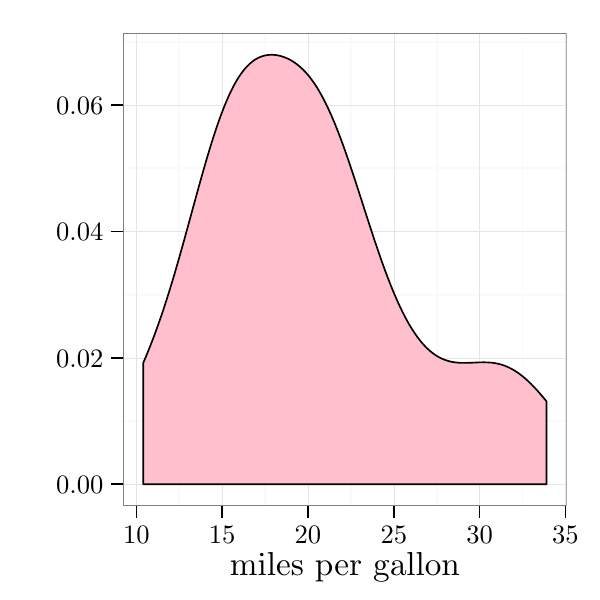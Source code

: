% Created by tikzDevice version 0.7.0 on 2014-02-17 10:56:21
% !TEX encoding = UTF-8 Unicode
\documentclass{article}
\nonstopmode

\usepackage{tikz}

\usepackage[active,tightpage,psfixbb]{preview}

\PreviewEnvironment{pgfpicture}

\setlength\PreviewBorder{0pt}

\newcommand{\SweaveOpts}[1]{}  % do not interfere with LaTeX
\newcommand{\SweaveInput}[1]{} % because they are not real TeX commands
\newcommand{\Sexpr}[1]{}       % will only be parsed by R


\usepackage{hyperref}
\usepackage{geometry}[0.5in]
\usepackage{amsthm}
\newtheorem{rexample}{R Example}[section]
\newtheorem{GIT}{GIT Example}[section]

\title{Using the Example Environment with \textbf{knitr}}
\author{Alan's Modifications and Notes}

\begin{document}

\begin{tikzpicture}[x=1pt,y=1pt]
\definecolor[named]{fillColor}{rgb}{1.00,1.00,1.00}
\path[use as bounding box,fill=fillColor,fill opacity=0.00] (0,0) rectangle (216.81,216.81);
\begin{scope}
\path[clip] (  0.00,  0.00) rectangle (216.81,216.81);
\definecolor[named]{drawColor}{rgb}{1.00,1.00,1.00}
\definecolor[named]{fillColor}{rgb}{1.00,1.00,1.00}

\path[draw=drawColor,line width= 0.6pt,line join=round,line cap=round,fill=fillColor] ( -0.00,  0.00) rectangle (216.81,216.81);
\end{scope}
\begin{scope}
\path[clip] ( 44.49, 34.03) rectangle (204.76,204.77);
\definecolor[named]{fillColor}{rgb}{1.00,1.00,1.00}

\path[fill=fillColor] ( 44.49, 34.03) rectangle (204.76,204.77);
\definecolor[named]{drawColor}{rgb}{0.98,0.98,0.98}

\path[draw=drawColor,line width= 0.6pt,line join=round] ( 44.49, 64.64) --
	(204.76, 64.64);

\path[draw=drawColor,line width= 0.6pt,line join=round] ( 44.49,110.32) --
	(204.76,110.32);

\path[draw=drawColor,line width= 0.6pt,line join=round] ( 44.49,156.00) --
	(204.76,156.00);

\path[draw=drawColor,line width= 0.6pt,line join=round] ( 44.49,201.68) --
	(204.76,201.68);

\path[draw=drawColor,line width= 0.6pt,line join=round] ( 64.79, 34.03) --
	( 64.79,204.77);

\path[draw=drawColor,line width= 0.6pt,line join=round] ( 95.79, 34.03) --
	( 95.79,204.77);

\path[draw=drawColor,line width= 0.6pt,line join=round] (126.80, 34.03) --
	(126.80,204.77);

\path[draw=drawColor,line width= 0.6pt,line join=round] (157.80, 34.03) --
	(157.80,204.77);

\path[draw=drawColor,line width= 0.6pt,line join=round] (188.80, 34.03) --
	(188.80,204.77);
\definecolor[named]{drawColor}{rgb}{0.90,0.90,0.90}

\path[draw=drawColor,line width= 0.2pt,line join=round] ( 44.49, 41.80) --
	(204.76, 41.80);

\path[draw=drawColor,line width= 0.2pt,line join=round] ( 44.49, 87.48) --
	(204.76, 87.48);

\path[draw=drawColor,line width= 0.2pt,line join=round] ( 44.49,133.16) --
	(204.76,133.16);

\path[draw=drawColor,line width= 0.2pt,line join=round] ( 44.49,178.84) --
	(204.76,178.84);

\path[draw=drawColor,line width= 0.2pt,line join=round] ( 49.29, 34.03) --
	( 49.29,204.77);

\path[draw=drawColor,line width= 0.2pt,line join=round] ( 80.29, 34.03) --
	( 80.29,204.77);

\path[draw=drawColor,line width= 0.2pt,line join=round] (111.29, 34.03) --
	(111.29,204.77);

\path[draw=drawColor,line width= 0.2pt,line join=round] (142.30, 34.03) --
	(142.30,204.77);

\path[draw=drawColor,line width= 0.2pt,line join=round] (173.30, 34.03) --
	(173.30,204.77);

\path[draw=drawColor,line width= 0.2pt,line join=round] (204.30, 34.03) --
	(204.30,204.77);
\definecolor[named]{drawColor}{rgb}{0.00,0.00,0.00}
\definecolor[named]{fillColor}{rgb}{1.00,0.75,0.80}

\path[draw=drawColor,line width= 0.6pt,line join=round,line cap=round,fill=fillColor] ( 51.77, 85.70) --
	( 52.06, 86.37) --
	( 52.34, 87.03) --
	( 52.63, 87.71) --
	( 52.91, 88.39) --
	( 53.20, 89.09) --
	( 53.48, 89.78) --
	( 53.77, 90.49) --
	( 54.05, 91.20) --
	( 54.34, 91.92) --
	( 54.62, 92.65) --
	( 54.91, 93.38) --
	( 55.19, 94.13) --
	( 55.48, 94.88) --
	( 55.76, 95.64) --
	( 56.05, 96.40) --
	( 56.33, 97.18) --
	( 56.62, 97.96) --
	( 56.90, 98.76) --
	( 57.19, 99.56) --
	( 57.47,100.37) --
	( 57.76,101.18) --
	( 58.04,102.01) --
	( 58.33,102.84) --
	( 58.61,103.68) --
	( 58.90,104.53) --
	( 59.18,105.39) --
	( 59.47,106.26) --
	( 59.75,107.13) --
	( 60.04,108.02) --
	( 60.33,108.90) --
	( 60.61,109.80) --
	( 60.90,110.71) --
	( 61.18,111.62) --
	( 61.47,112.55) --
	( 61.75,113.48) --
	( 62.04,114.41) --
	( 62.32,115.36) --
	( 62.61,116.31) --
	( 62.89,117.26) --
	( 63.18,118.23) --
	( 63.46,119.20) --
	( 63.75,120.18) --
	( 64.03,121.16) --
	( 64.32,122.15) --
	( 64.60,123.15) --
	( 64.89,124.15) --
	( 65.17,125.16) --
	( 65.46,126.17) --
	( 65.74,127.18) --
	( 66.03,128.20) --
	( 66.31,129.23) --
	( 66.60,130.25) --
	( 66.88,131.28) --
	( 67.17,132.32) --
	( 67.45,133.35) --
	( 67.74,134.39) --
	( 68.02,135.43) --
	( 68.31,136.47) --
	( 68.59,137.52) --
	( 68.88,138.56) --
	( 69.16,139.61) --
	( 69.45,140.65) --
	( 69.73,141.70) --
	( 70.02,142.74) --
	( 70.31,143.78) --
	( 70.59,144.82) --
	( 70.88,145.86) --
	( 71.16,146.90) --
	( 71.45,147.93) --
	( 71.73,148.96) --
	( 72.02,149.99) --
	( 72.30,151.01) --
	( 72.59,152.03) --
	( 72.87,153.05) --
	( 73.16,154.05) --
	( 73.44,155.05) --
	( 73.73,156.05) --
	( 74.01,157.04) --
	( 74.30,158.02) --
	( 74.58,159.00) --
	( 74.87,159.96) --
	( 75.15,160.92) --
	( 75.44,161.87) --
	( 75.72,162.81) --
	( 76.01,163.75) --
	( 76.29,164.67) --
	( 76.58,165.58) --
	( 76.86,166.48) --
	( 77.15,167.37) --
	( 77.43,168.25) --
	( 77.72,169.12) --
	( 78.00,169.98) --
	( 78.29,170.82) --
	( 78.57,171.66) --
	( 78.86,172.48) --
	( 79.14,173.29) --
	( 79.43,174.08) --
	( 79.71,174.87) --
	( 80.00,175.63) --
	( 80.29,176.39) --
	( 80.57,177.13) --
	( 80.86,177.86) --
	( 81.14,178.57) --
	( 81.43,179.27) --
	( 81.71,179.96) --
	( 82.00,180.62) --
	( 82.28,181.28) --
	( 82.57,181.92) --
	( 82.85,182.55) --
	( 83.14,183.16) --
	( 83.42,183.76) --
	( 83.71,184.34) --
	( 83.99,184.91) --
	( 84.28,185.46) --
	( 84.56,186.00) --
	( 84.85,186.53) --
	( 85.13,187.03) --
	( 85.42,187.53) --
	( 85.70,188.01) --
	( 85.99,188.48) --
	( 86.27,188.92) --
	( 86.56,189.36) --
	( 86.84,189.78) --
	( 87.13,190.19) --
	( 87.41,190.58) --
	( 87.70,190.96) --
	( 87.98,191.33) --
	( 88.27,191.68) --
	( 88.55,192.02) --
	( 88.84,192.35) --
	( 89.12,192.66) --
	( 89.41,192.96) --
	( 89.70,193.25) --
	( 89.98,193.52) --
	( 90.27,193.79) --
	( 90.55,194.04) --
	( 90.84,194.28) --
	( 91.12,194.51) --
	( 91.41,194.72) --
	( 91.69,194.93) --
	( 91.98,195.12) --
	( 92.26,195.31) --
	( 92.55,195.48) --
	( 92.83,195.64) --
	( 93.12,195.79) --
	( 93.40,195.93) --
	( 93.69,196.06) --
	( 93.97,196.19) --
	( 94.26,196.30) --
	( 94.54,196.40) --
	( 94.83,196.50) --
	( 95.11,196.59) --
	( 95.40,196.67) --
	( 95.68,196.73) --
	( 95.97,196.80) --
	( 96.25,196.85) --
	( 96.54,196.89) --
	( 96.82,196.93) --
	( 97.11,196.96) --
	( 97.39,196.98) --
	( 97.68,197.00) --
	( 97.96,197.00) --
	( 98.25,197.00) --
	( 98.53,197.00) --
	( 98.82,196.98) --
	( 99.10,196.97) --
	( 99.39,196.94) --
	( 99.68,196.91) --
	( 99.96,196.86) --
	(100.25,196.82) --
	(100.53,196.76) --
	(100.82,196.70) --
	(101.10,196.64) --
	(101.39,196.57) --
	(101.67,196.49) --
	(101.96,196.40) --
	(102.24,196.31) --
	(102.53,196.21) --
	(102.81,196.11) --
	(103.10,196.00) --
	(103.38,195.88) --
	(103.67,195.75) --
	(103.95,195.63) --
	(104.24,195.49) --
	(104.52,195.34) --
	(104.81,195.19) --
	(105.09,195.04) --
	(105.38,194.87) --
	(105.66,194.70) --
	(105.95,194.52) --
	(106.23,194.33) --
	(106.52,194.14) --
	(106.80,193.94) --
	(107.09,193.73) --
	(107.37,193.52) --
	(107.66,193.29) --
	(107.94,193.06) --
	(108.23,192.82) --
	(108.51,192.57) --
	(108.80,192.31) --
	(109.08,192.05) --
	(109.37,191.78) --
	(109.66,191.50) --
	(109.94,191.20) --
	(110.23,190.90) --
	(110.51,190.59) --
	(110.80,190.28) --
	(111.08,189.95) --
	(111.37,189.61) --
	(111.65,189.26) --
	(111.94,188.91) --
	(112.22,188.54) --
	(112.51,188.16) --
	(112.79,187.78) --
	(113.08,187.38) --
	(113.36,186.97) --
	(113.65,186.55) --
	(113.93,186.13) --
	(114.22,185.69) --
	(114.50,185.24) --
	(114.79,184.78) --
	(115.07,184.31) --
	(115.36,183.83) --
	(115.64,183.34) --
	(115.93,182.84) --
	(116.21,182.32) --
	(116.50,181.80) --
	(116.78,181.26) --
	(117.07,180.72) --
	(117.35,180.16) --
	(117.64,179.59) --
	(117.92,179.01) --
	(118.21,178.42) --
	(118.49,177.82) --
	(118.78,177.21) --
	(119.06,176.59) --
	(119.35,175.96) --
	(119.64,175.32) --
	(119.92,174.66) --
	(120.21,174.00) --
	(120.49,173.33) --
	(120.78,172.64) --
	(121.06,171.95) --
	(121.35,171.25) --
	(121.63,170.54) --
	(121.92,169.81) --
	(122.20,169.09) --
	(122.49,168.34) --
	(122.77,167.60) --
	(123.06,166.84) --
	(123.34,166.08) --
	(123.63,165.30) --
	(123.91,164.52) --
	(124.20,163.73) --
	(124.48,162.93) --
	(124.77,162.13) --
	(125.05,161.32) --
	(125.34,160.50) --
	(125.62,159.68) --
	(125.91,158.85) --
	(126.19,158.01) --
	(126.48,157.17) --
	(126.76,156.32) --
	(127.05,155.47) --
	(127.33,154.62) --
	(127.62,153.76) --
	(127.90,152.89) --
	(128.19,152.02) --
	(128.47,151.15) --
	(128.76,150.28) --
	(129.04,149.40) --
	(129.33,148.52) --
	(129.62,147.64) --
	(129.90,146.75) --
	(130.19,145.87) --
	(130.47,144.98) --
	(130.76,144.09) --
	(131.04,143.21) --
	(131.33,142.32) --
	(131.61,141.43) --
	(131.90,140.54) --
	(132.18,139.66) --
	(132.47,138.77) --
	(132.75,137.89) --
	(133.04,137.01) --
	(133.32,136.13) --
	(133.61,135.25) --
	(133.89,134.37) --
	(134.18,133.50) --
	(134.46,132.63) --
	(134.75,131.77) --
	(135.03,130.91) --
	(135.32,130.05) --
	(135.60,129.20) --
	(135.89,128.35) --
	(136.17,127.51) --
	(136.46,126.67) --
	(136.74,125.84) --
	(137.03,125.01) --
	(137.31,124.19) --
	(137.60,123.38) --
	(137.88,122.57) --
	(138.17,121.77) --
	(138.45,120.98) --
	(138.74,120.19) --
	(139.02,119.41) --
	(139.31,118.64) --
	(139.60,117.87) --
	(139.88,117.12) --
	(140.17,116.37) --
	(140.45,115.63) --
	(140.74,114.89) --
	(141.02,114.17) --
	(141.31,113.45) --
	(141.59,112.75) --
	(141.88,112.05) --
	(142.16,111.36) --
	(142.45,110.68) --
	(142.73,110.01) --
	(143.02,109.35) --
	(143.30,108.70) --
	(143.59,108.06) --
	(143.87,107.42) --
	(144.16,106.80) --
	(144.44,106.19) --
	(144.73,105.58) --
	(145.01,104.99) --
	(145.30,104.40) --
	(145.58,103.83) --
	(145.87,103.26) --
	(146.15,102.71) --
	(146.44,102.16) --
	(146.72,101.63) --
	(147.01,101.10) --
	(147.29,100.59) --
	(147.58,100.08) --
	(147.86, 99.59) --
	(148.15, 99.10) --
	(148.43, 98.63) --
	(148.72, 98.16) --
	(149.01, 97.70) --
	(149.29, 97.26) --
	(149.58, 96.82) --
	(149.86, 96.40) --
	(150.15, 95.98) --
	(150.43, 95.57) --
	(150.72, 95.18) --
	(151.00, 94.79) --
	(151.29, 94.41) --
	(151.57, 94.04) --
	(151.86, 93.68) --
	(152.14, 93.33) --
	(152.43, 92.99) --
	(152.71, 92.66) --
	(153.00, 92.34) --
	(153.28, 92.03) --
	(153.57, 91.73) --
	(153.85, 91.43) --
	(154.14, 91.14) --
	(154.42, 90.87) --
	(154.71, 90.60) --
	(154.99, 90.34) --
	(155.28, 90.09) --
	(155.56, 89.84) --
	(155.85, 89.61) --
	(156.13, 89.38) --
	(156.42, 89.16) --
	(156.70, 88.95) --
	(156.99, 88.75) --
	(157.27, 88.56) --
	(157.56, 88.37) --
	(157.84, 88.19) --
	(158.13, 88.02) --
	(158.41, 87.85) --
	(158.70, 87.70) --
	(158.99, 87.55) --
	(159.27, 87.41) --
	(159.56, 87.27) --
	(159.84, 87.14) --
	(160.13, 87.02) --
	(160.41, 86.90) --
	(160.70, 86.79) --
	(160.98, 86.69) --
	(161.27, 86.59) --
	(161.55, 86.50) --
	(161.84, 86.41) --
	(162.12, 86.33) --
	(162.41, 86.26) --
	(162.69, 86.19) --
	(162.98, 86.12) --
	(163.26, 86.06) --
	(163.55, 86.01) --
	(163.83, 85.96) --
	(164.12, 85.92) --
	(164.40, 85.87) --
	(164.69, 85.84) --
	(164.97, 85.81) --
	(165.26, 85.78) --
	(165.54, 85.75) --
	(165.83, 85.73) --
	(166.11, 85.71) --
	(166.40, 85.70) --
	(166.68, 85.69) --
	(166.97, 85.68) --
	(167.25, 85.68) --
	(167.54, 85.67) --
	(167.82, 85.67) --
	(168.11, 85.67) --
	(168.39, 85.68) --
	(168.68, 85.68) --
	(168.97, 85.69) --
	(169.25, 85.70) --
	(169.54, 85.71) --
	(169.82, 85.72) --
	(170.11, 85.73) --
	(170.39, 85.74) --
	(170.68, 85.75) --
	(170.96, 85.77) --
	(171.25, 85.78) --
	(171.53, 85.79) --
	(171.82, 85.81) --
	(172.10, 85.82) --
	(172.39, 85.83) --
	(172.67, 85.84) --
	(172.96, 85.85) --
	(173.24, 85.86) --
	(173.53, 85.87) --
	(173.81, 85.88) --
	(174.10, 85.88) --
	(174.38, 85.89) --
	(174.67, 85.89) --
	(174.95, 85.89) --
	(175.24, 85.88) --
	(175.52, 85.88) --
	(175.81, 85.87) --
	(176.09, 85.86) --
	(176.38, 85.84) --
	(176.66, 85.83) --
	(176.95, 85.81) --
	(177.23, 85.78) --
	(177.52, 85.76) --
	(177.80, 85.72) --
	(178.09, 85.69) --
	(178.37, 85.65) --
	(178.66, 85.61) --
	(178.95, 85.56) --
	(179.23, 85.51) --
	(179.52, 85.46) --
	(179.80, 85.40) --
	(180.09, 85.34) --
	(180.37, 85.27) --
	(180.66, 85.19) --
	(180.94, 85.11) --
	(181.23, 85.03) --
	(181.51, 84.94) --
	(181.80, 84.85) --
	(182.08, 84.75) --
	(182.37, 84.65) --
	(182.65, 84.54) --
	(182.94, 84.42) --
	(183.22, 84.31) --
	(183.51, 84.18) --
	(183.79, 84.05) --
	(184.08, 83.91) --
	(184.36, 83.77) --
	(184.65, 83.63) --
	(184.93, 83.47) --
	(185.22, 83.32) --
	(185.50, 83.15) --
	(185.79, 82.98) --
	(186.07, 82.81) --
	(186.36, 82.63) --
	(186.64, 82.44) --
	(186.93, 82.25) --
	(187.21, 82.05) --
	(187.50, 81.85) --
	(187.78, 81.64) --
	(188.07, 81.43) --
	(188.35, 81.21) --
	(188.64, 80.98) --
	(188.93, 80.75) --
	(189.21, 80.52) --
	(189.50, 80.28) --
	(189.78, 80.03) --
	(190.07, 79.78) --
	(190.35, 79.53) --
	(190.64, 79.27) --
	(190.92, 79.00) --
	(191.21, 78.73) --
	(191.49, 78.45) --
	(191.78, 78.18) --
	(192.06, 77.89) --
	(192.35, 77.60) --
	(192.63, 77.31) --
	(192.92, 77.01) --
	(193.20, 76.71) --
	(193.49, 76.40) --
	(193.77, 76.10) --
	(194.06, 75.78) --
	(194.34, 75.46) --
	(194.63, 75.14) --
	(194.91, 74.82) --
	(195.20, 74.49) --
	(195.48, 74.16) --
	(195.77, 73.83) --
	(196.05, 73.49) --
	(196.34, 73.15) --
	(196.62, 72.81) --
	(196.91, 72.46) --
	(197.19, 72.12) --
	(197.48, 71.77) --
	(197.48, 41.80) --
	(197.19, 41.80) --
	(196.91, 41.80) --
	(196.62, 41.80) --
	(196.34, 41.80) --
	(196.05, 41.80) --
	(195.77, 41.80) --
	(195.48, 41.80) --
	(195.20, 41.80) --
	(194.91, 41.80) --
	(194.63, 41.80) --
	(194.34, 41.80) --
	(194.06, 41.80) --
	(193.77, 41.80) --
	(193.49, 41.80) --
	(193.20, 41.80) --
	(192.92, 41.80) --
	(192.63, 41.80) --
	(192.35, 41.80) --
	(192.06, 41.80) --
	(191.78, 41.80) --
	(191.49, 41.80) --
	(191.21, 41.80) --
	(190.92, 41.80) --
	(190.64, 41.80) --
	(190.35, 41.80) --
	(190.07, 41.80) --
	(189.78, 41.80) --
	(189.50, 41.80) --
	(189.21, 41.80) --
	(188.93, 41.80) --
	(188.64, 41.80) --
	(188.35, 41.80) --
	(188.07, 41.80) --
	(187.78, 41.80) --
	(187.50, 41.80) --
	(187.21, 41.80) --
	(186.93, 41.80) --
	(186.64, 41.80) --
	(186.36, 41.80) --
	(186.07, 41.80) --
	(185.79, 41.80) --
	(185.50, 41.80) --
	(185.22, 41.80) --
	(184.93, 41.80) --
	(184.65, 41.80) --
	(184.36, 41.80) --
	(184.08, 41.80) --
	(183.79, 41.80) --
	(183.51, 41.80) --
	(183.22, 41.80) --
	(182.94, 41.80) --
	(182.65, 41.80) --
	(182.37, 41.80) --
	(182.08, 41.80) --
	(181.80, 41.80) --
	(181.51, 41.80) --
	(181.23, 41.80) --
	(180.94, 41.80) --
	(180.66, 41.80) --
	(180.37, 41.80) --
	(180.09, 41.80) --
	(179.80, 41.80) --
	(179.52, 41.80) --
	(179.23, 41.80) --
	(178.95, 41.80) --
	(178.66, 41.80) --
	(178.37, 41.80) --
	(178.09, 41.80) --
	(177.80, 41.80) --
	(177.52, 41.80) --
	(177.23, 41.80) --
	(176.95, 41.80) --
	(176.66, 41.80) --
	(176.38, 41.80) --
	(176.09, 41.80) --
	(175.81, 41.80) --
	(175.52, 41.80) --
	(175.24, 41.80) --
	(174.95, 41.80) --
	(174.67, 41.80) --
	(174.38, 41.80) --
	(174.10, 41.80) --
	(173.81, 41.80) --
	(173.53, 41.80) --
	(173.24, 41.80) --
	(172.96, 41.80) --
	(172.67, 41.80) --
	(172.39, 41.80) --
	(172.10, 41.80) --
	(171.82, 41.80) --
	(171.53, 41.80) --
	(171.25, 41.80) --
	(170.96, 41.80) --
	(170.68, 41.80) --
	(170.39, 41.80) --
	(170.11, 41.80) --
	(169.82, 41.80) --
	(169.54, 41.80) --
	(169.25, 41.80) --
	(168.97, 41.80) --
	(168.68, 41.80) --
	(168.39, 41.80) --
	(168.11, 41.80) --
	(167.82, 41.80) --
	(167.54, 41.80) --
	(167.25, 41.80) --
	(166.97, 41.80) --
	(166.68, 41.80) --
	(166.40, 41.80) --
	(166.11, 41.80) --
	(165.83, 41.80) --
	(165.54, 41.80) --
	(165.26, 41.80) --
	(164.97, 41.80) --
	(164.69, 41.80) --
	(164.40, 41.80) --
	(164.12, 41.80) --
	(163.83, 41.80) --
	(163.55, 41.80) --
	(163.26, 41.80) --
	(162.98, 41.80) --
	(162.69, 41.80) --
	(162.41, 41.80) --
	(162.12, 41.80) --
	(161.84, 41.80) --
	(161.55, 41.80) --
	(161.27, 41.80) --
	(160.98, 41.80) --
	(160.70, 41.80) --
	(160.41, 41.80) --
	(160.13, 41.80) --
	(159.84, 41.80) --
	(159.56, 41.80) --
	(159.27, 41.80) --
	(158.99, 41.80) --
	(158.70, 41.80) --
	(158.41, 41.80) --
	(158.13, 41.80) --
	(157.84, 41.80) --
	(157.56, 41.80) --
	(157.27, 41.80) --
	(156.99, 41.80) --
	(156.70, 41.80) --
	(156.42, 41.80) --
	(156.13, 41.80) --
	(155.85, 41.80) --
	(155.56, 41.80) --
	(155.28, 41.80) --
	(154.99, 41.80) --
	(154.71, 41.80) --
	(154.42, 41.80) --
	(154.14, 41.80) --
	(153.85, 41.80) --
	(153.57, 41.80) --
	(153.28, 41.80) --
	(153.00, 41.80) --
	(152.71, 41.80) --
	(152.43, 41.80) --
	(152.14, 41.80) --
	(151.86, 41.80) --
	(151.57, 41.80) --
	(151.29, 41.80) --
	(151.00, 41.80) --
	(150.72, 41.80) --
	(150.43, 41.80) --
	(150.15, 41.80) --
	(149.86, 41.80) --
	(149.58, 41.80) --
	(149.29, 41.80) --
	(149.01, 41.80) --
	(148.72, 41.80) --
	(148.43, 41.80) --
	(148.15, 41.80) --
	(147.86, 41.80) --
	(147.58, 41.80) --
	(147.29, 41.80) --
	(147.01, 41.80) --
	(146.72, 41.80) --
	(146.44, 41.80) --
	(146.15, 41.80) --
	(145.87, 41.80) --
	(145.58, 41.80) --
	(145.30, 41.80) --
	(145.01, 41.80) --
	(144.73, 41.80) --
	(144.44, 41.80) --
	(144.16, 41.80) --
	(143.87, 41.80) --
	(143.59, 41.80) --
	(143.30, 41.80) --
	(143.02, 41.80) --
	(142.73, 41.80) --
	(142.45, 41.80) --
	(142.16, 41.80) --
	(141.88, 41.80) --
	(141.59, 41.80) --
	(141.31, 41.80) --
	(141.02, 41.80) --
	(140.74, 41.80) --
	(140.45, 41.80) --
	(140.17, 41.80) --
	(139.88, 41.80) --
	(139.60, 41.80) --
	(139.31, 41.80) --
	(139.02, 41.80) --
	(138.74, 41.80) --
	(138.45, 41.80) --
	(138.17, 41.80) --
	(137.88, 41.80) --
	(137.60, 41.80) --
	(137.31, 41.80) --
	(137.03, 41.80) --
	(136.74, 41.80) --
	(136.46, 41.80) --
	(136.17, 41.80) --
	(135.89, 41.80) --
	(135.60, 41.80) --
	(135.32, 41.80) --
	(135.03, 41.80) --
	(134.75, 41.80) --
	(134.46, 41.80) --
	(134.18, 41.80) --
	(133.89, 41.80) --
	(133.61, 41.80) --
	(133.32, 41.80) --
	(133.04, 41.80) --
	(132.75, 41.80) --
	(132.47, 41.80) --
	(132.18, 41.80) --
	(131.90, 41.80) --
	(131.61, 41.80) --
	(131.33, 41.80) --
	(131.04, 41.80) --
	(130.76, 41.80) --
	(130.47, 41.80) --
	(130.19, 41.80) --
	(129.90, 41.80) --
	(129.62, 41.80) --
	(129.33, 41.80) --
	(129.04, 41.80) --
	(128.76, 41.80) --
	(128.47, 41.80) --
	(128.19, 41.80) --
	(127.90, 41.80) --
	(127.62, 41.80) --
	(127.33, 41.80) --
	(127.05, 41.80) --
	(126.76, 41.80) --
	(126.48, 41.80) --
	(126.19, 41.80) --
	(125.91, 41.80) --
	(125.62, 41.80) --
	(125.34, 41.80) --
	(125.05, 41.80) --
	(124.77, 41.80) --
	(124.48, 41.80) --
	(124.20, 41.80) --
	(123.91, 41.80) --
	(123.63, 41.80) --
	(123.34, 41.80) --
	(123.06, 41.80) --
	(122.77, 41.80) --
	(122.49, 41.80) --
	(122.20, 41.80) --
	(121.92, 41.80) --
	(121.63, 41.80) --
	(121.35, 41.80) --
	(121.06, 41.80) --
	(120.78, 41.80) --
	(120.49, 41.80) --
	(120.21, 41.80) --
	(119.92, 41.80) --
	(119.64, 41.80) --
	(119.35, 41.80) --
	(119.06, 41.80) --
	(118.78, 41.80) --
	(118.49, 41.80) --
	(118.21, 41.80) --
	(117.92, 41.80) --
	(117.64, 41.80) --
	(117.35, 41.80) --
	(117.07, 41.80) --
	(116.78, 41.80) --
	(116.50, 41.80) --
	(116.21, 41.80) --
	(115.93, 41.80) --
	(115.64, 41.80) --
	(115.36, 41.80) --
	(115.07, 41.80) --
	(114.79, 41.80) --
	(114.50, 41.80) --
	(114.22, 41.80) --
	(113.93, 41.80) --
	(113.65, 41.80) --
	(113.36, 41.80) --
	(113.08, 41.80) --
	(112.79, 41.80) --
	(112.51, 41.80) --
	(112.22, 41.80) --
	(111.94, 41.80) --
	(111.65, 41.80) --
	(111.37, 41.80) --
	(111.08, 41.80) --
	(110.80, 41.80) --
	(110.51, 41.80) --
	(110.23, 41.80) --
	(109.94, 41.80) --
	(109.66, 41.80) --
	(109.37, 41.80) --
	(109.08, 41.80) --
	(108.80, 41.80) --
	(108.51, 41.80) --
	(108.23, 41.80) --
	(107.94, 41.80) --
	(107.66, 41.80) --
	(107.37, 41.80) --
	(107.09, 41.80) --
	(106.80, 41.80) --
	(106.52, 41.80) --
	(106.23, 41.80) --
	(105.95, 41.80) --
	(105.66, 41.80) --
	(105.38, 41.80) --
	(105.09, 41.80) --
	(104.81, 41.80) --
	(104.52, 41.80) --
	(104.24, 41.80) --
	(103.95, 41.80) --
	(103.67, 41.80) --
	(103.38, 41.80) --
	(103.10, 41.80) --
	(102.81, 41.80) --
	(102.53, 41.80) --
	(102.24, 41.80) --
	(101.96, 41.80) --
	(101.67, 41.80) --
	(101.39, 41.80) --
	(101.10, 41.80) --
	(100.82, 41.80) --
	(100.53, 41.80) --
	(100.25, 41.80) --
	( 99.96, 41.80) --
	( 99.68, 41.80) --
	( 99.39, 41.80) --
	( 99.10, 41.80) --
	( 98.82, 41.80) --
	( 98.53, 41.80) --
	( 98.25, 41.80) --
	( 97.96, 41.80) --
	( 97.68, 41.80) --
	( 97.39, 41.80) --
	( 97.11, 41.80) --
	( 96.82, 41.80) --
	( 96.54, 41.80) --
	( 96.25, 41.80) --
	( 95.97, 41.80) --
	( 95.68, 41.80) --
	( 95.40, 41.80) --
	( 95.11, 41.80) --
	( 94.83, 41.80) --
	( 94.54, 41.80) --
	( 94.26, 41.80) --
	( 93.97, 41.80) --
	( 93.69, 41.80) --
	( 93.40, 41.80) --
	( 93.12, 41.80) --
	( 92.83, 41.80) --
	( 92.55, 41.80) --
	( 92.26, 41.80) --
	( 91.98, 41.80) --
	( 91.69, 41.80) --
	( 91.41, 41.80) --
	( 91.12, 41.80) --
	( 90.84, 41.80) --
	( 90.55, 41.80) --
	( 90.27, 41.80) --
	( 89.98, 41.80) --
	( 89.70, 41.80) --
	( 89.41, 41.80) --
	( 89.12, 41.80) --
	( 88.84, 41.80) --
	( 88.55, 41.80) --
	( 88.27, 41.80) --
	( 87.98, 41.80) --
	( 87.70, 41.80) --
	( 87.41, 41.80) --
	( 87.13, 41.80) --
	( 86.84, 41.80) --
	( 86.56, 41.80) --
	( 86.27, 41.80) --
	( 85.99, 41.80) --
	( 85.70, 41.80) --
	( 85.42, 41.80) --
	( 85.13, 41.80) --
	( 84.85, 41.80) --
	( 84.56, 41.80) --
	( 84.28, 41.80) --
	( 83.99, 41.80) --
	( 83.71, 41.80) --
	( 83.42, 41.80) --
	( 83.14, 41.80) --
	( 82.85, 41.80) --
	( 82.57, 41.80) --
	( 82.28, 41.80) --
	( 82.00, 41.80) --
	( 81.71, 41.80) --
	( 81.43, 41.80) --
	( 81.14, 41.80) --
	( 80.86, 41.80) --
	( 80.57, 41.80) --
	( 80.29, 41.80) --
	( 80.00, 41.80) --
	( 79.71, 41.80) --
	( 79.43, 41.80) --
	( 79.14, 41.80) --
	( 78.86, 41.80) --
	( 78.57, 41.80) --
	( 78.29, 41.80) --
	( 78.00, 41.80) --
	( 77.72, 41.80) --
	( 77.43, 41.80) --
	( 77.15, 41.80) --
	( 76.86, 41.80) --
	( 76.58, 41.80) --
	( 76.29, 41.80) --
	( 76.01, 41.80) --
	( 75.72, 41.80) --
	( 75.44, 41.80) --
	( 75.15, 41.80) --
	( 74.87, 41.80) --
	( 74.58, 41.80) --
	( 74.30, 41.80) --
	( 74.01, 41.80) --
	( 73.73, 41.80) --
	( 73.44, 41.80) --
	( 73.16, 41.80) --
	( 72.87, 41.80) --
	( 72.59, 41.80) --
	( 72.30, 41.80) --
	( 72.02, 41.80) --
	( 71.73, 41.80) --
	( 71.45, 41.80) --
	( 71.16, 41.80) --
	( 70.88, 41.80) --
	( 70.59, 41.80) --
	( 70.31, 41.80) --
	( 70.02, 41.80) --
	( 69.73, 41.80) --
	( 69.45, 41.80) --
	( 69.16, 41.80) --
	( 68.88, 41.80) --
	( 68.59, 41.80) --
	( 68.31, 41.80) --
	( 68.02, 41.80) --
	( 67.74, 41.80) --
	( 67.45, 41.80) --
	( 67.17, 41.80) --
	( 66.88, 41.80) --
	( 66.60, 41.80) --
	( 66.31, 41.80) --
	( 66.03, 41.80) --
	( 65.74, 41.80) --
	( 65.46, 41.80) --
	( 65.17, 41.80) --
	( 64.89, 41.80) --
	( 64.60, 41.80) --
	( 64.32, 41.80) --
	( 64.03, 41.80) --
	( 63.75, 41.80) --
	( 63.46, 41.80) --
	( 63.18, 41.80) --
	( 62.89, 41.80) --
	( 62.61, 41.80) --
	( 62.32, 41.80) --
	( 62.04, 41.80) --
	( 61.75, 41.80) --
	( 61.47, 41.80) --
	( 61.18, 41.80) --
	( 60.90, 41.80) --
	( 60.61, 41.80) --
	( 60.33, 41.80) --
	( 60.04, 41.80) --
	( 59.75, 41.80) --
	( 59.47, 41.80) --
	( 59.18, 41.80) --
	( 58.90, 41.80) --
	( 58.61, 41.80) --
	( 58.33, 41.80) --
	( 58.04, 41.80) --
	( 57.76, 41.80) --
	( 57.47, 41.80) --
	( 57.19, 41.80) --
	( 56.90, 41.80) --
	( 56.62, 41.80) --
	( 56.33, 41.80) --
	( 56.05, 41.80) --
	( 55.76, 41.80) --
	( 55.48, 41.80) --
	( 55.19, 41.80) --
	( 54.91, 41.80) --
	( 54.62, 41.80) --
	( 54.34, 41.80) --
	( 54.05, 41.80) --
	( 53.77, 41.80) --
	( 53.48, 41.80) --
	( 53.20, 41.80) --
	( 52.91, 41.80) --
	( 52.63, 41.80) --
	( 52.34, 41.80) --
	( 52.06, 41.80) --
	( 51.77, 41.80) --
	cycle;
\definecolor[named]{drawColor}{rgb}{0.50,0.50,0.50}

\path[draw=drawColor,line width= 0.6pt,line join=round,line cap=round] ( 44.49, 34.03) rectangle (204.76,204.77);
\end{scope}
\begin{scope}
\path[clip] (  0.00,  0.00) rectangle (216.81,216.81);
\definecolor[named]{drawColor}{rgb}{0.00,0.00,0.00}

\node[text=drawColor,anchor=base east,inner sep=0pt, outer sep=0pt, scale=  0.96] at ( 37.37, 38.49) {0.00};

\node[text=drawColor,anchor=base east,inner sep=0pt, outer sep=0pt, scale=  0.96] at ( 37.37, 84.17) {0.02};

\node[text=drawColor,anchor=base east,inner sep=0pt, outer sep=0pt, scale=  0.96] at ( 37.37,129.85) {0.04};

\node[text=drawColor,anchor=base east,inner sep=0pt, outer sep=0pt, scale=  0.96] at ( 37.37,175.53) {0.06};
\end{scope}
\begin{scope}
\path[clip] (  0.00,  0.00) rectangle (216.81,216.81);
\definecolor[named]{drawColor}{rgb}{0.00,0.00,0.00}

\path[draw=drawColor,line width= 0.6pt,line join=round] ( 40.22, 41.80) --
	( 44.49, 41.80);

\path[draw=drawColor,line width= 0.6pt,line join=round] ( 40.22, 87.48) --
	( 44.49, 87.48);

\path[draw=drawColor,line width= 0.6pt,line join=round] ( 40.22,133.16) --
	( 44.49,133.16);

\path[draw=drawColor,line width= 0.6pt,line join=round] ( 40.22,178.84) --
	( 44.49,178.84);
\end{scope}
\begin{scope}
\path[clip] (  0.00,  0.00) rectangle (216.81,216.81);
\definecolor[named]{drawColor}{rgb}{0.00,0.00,0.00}

\path[draw=drawColor,line width= 0.6pt,line join=round] ( 49.29, 29.77) --
	( 49.29, 34.03);

\path[draw=drawColor,line width= 0.6pt,line join=round] ( 80.29, 29.77) --
	( 80.29, 34.03);

\path[draw=drawColor,line width= 0.6pt,line join=round] (111.29, 29.77) --
	(111.29, 34.03);

\path[draw=drawColor,line width= 0.6pt,line join=round] (142.30, 29.77) --
	(142.30, 34.03);

\path[draw=drawColor,line width= 0.6pt,line join=round] (173.30, 29.77) --
	(173.30, 34.03);

\path[draw=drawColor,line width= 0.6pt,line join=round] (204.30, 29.77) --
	(204.30, 34.03);
\end{scope}
\begin{scope}
\path[clip] (  0.00,  0.00) rectangle (216.81,216.81);
\definecolor[named]{drawColor}{rgb}{0.00,0.00,0.00}

\node[text=drawColor,anchor=base,inner sep=0pt, outer sep=0pt, scale=  0.96] at ( 49.29, 20.31) {10};

\node[text=drawColor,anchor=base,inner sep=0pt, outer sep=0pt, scale=  0.96] at ( 80.29, 20.31) {15};

\node[text=drawColor,anchor=base,inner sep=0pt, outer sep=0pt, scale=  0.96] at (111.29, 20.31) {20};

\node[text=drawColor,anchor=base,inner sep=0pt, outer sep=0pt, scale=  0.96] at (142.30, 20.31) {25};

\node[text=drawColor,anchor=base,inner sep=0pt, outer sep=0pt, scale=  0.96] at (173.30, 20.31) {30};

\node[text=drawColor,anchor=base,inner sep=0pt, outer sep=0pt, scale=  0.96] at (204.30, 20.31) {35};
\end{scope}
\begin{scope}
\path[clip] (  0.00,  0.00) rectangle (216.81,216.81);
\definecolor[named]{drawColor}{rgb}{0.00,0.00,0.00}

\node[text=drawColor,anchor=base,inner sep=0pt, outer sep=0pt, scale=  1.20] at (124.63,  9.03) {miles per gallon};
\end{scope}
\end{tikzpicture}

\end{document}
